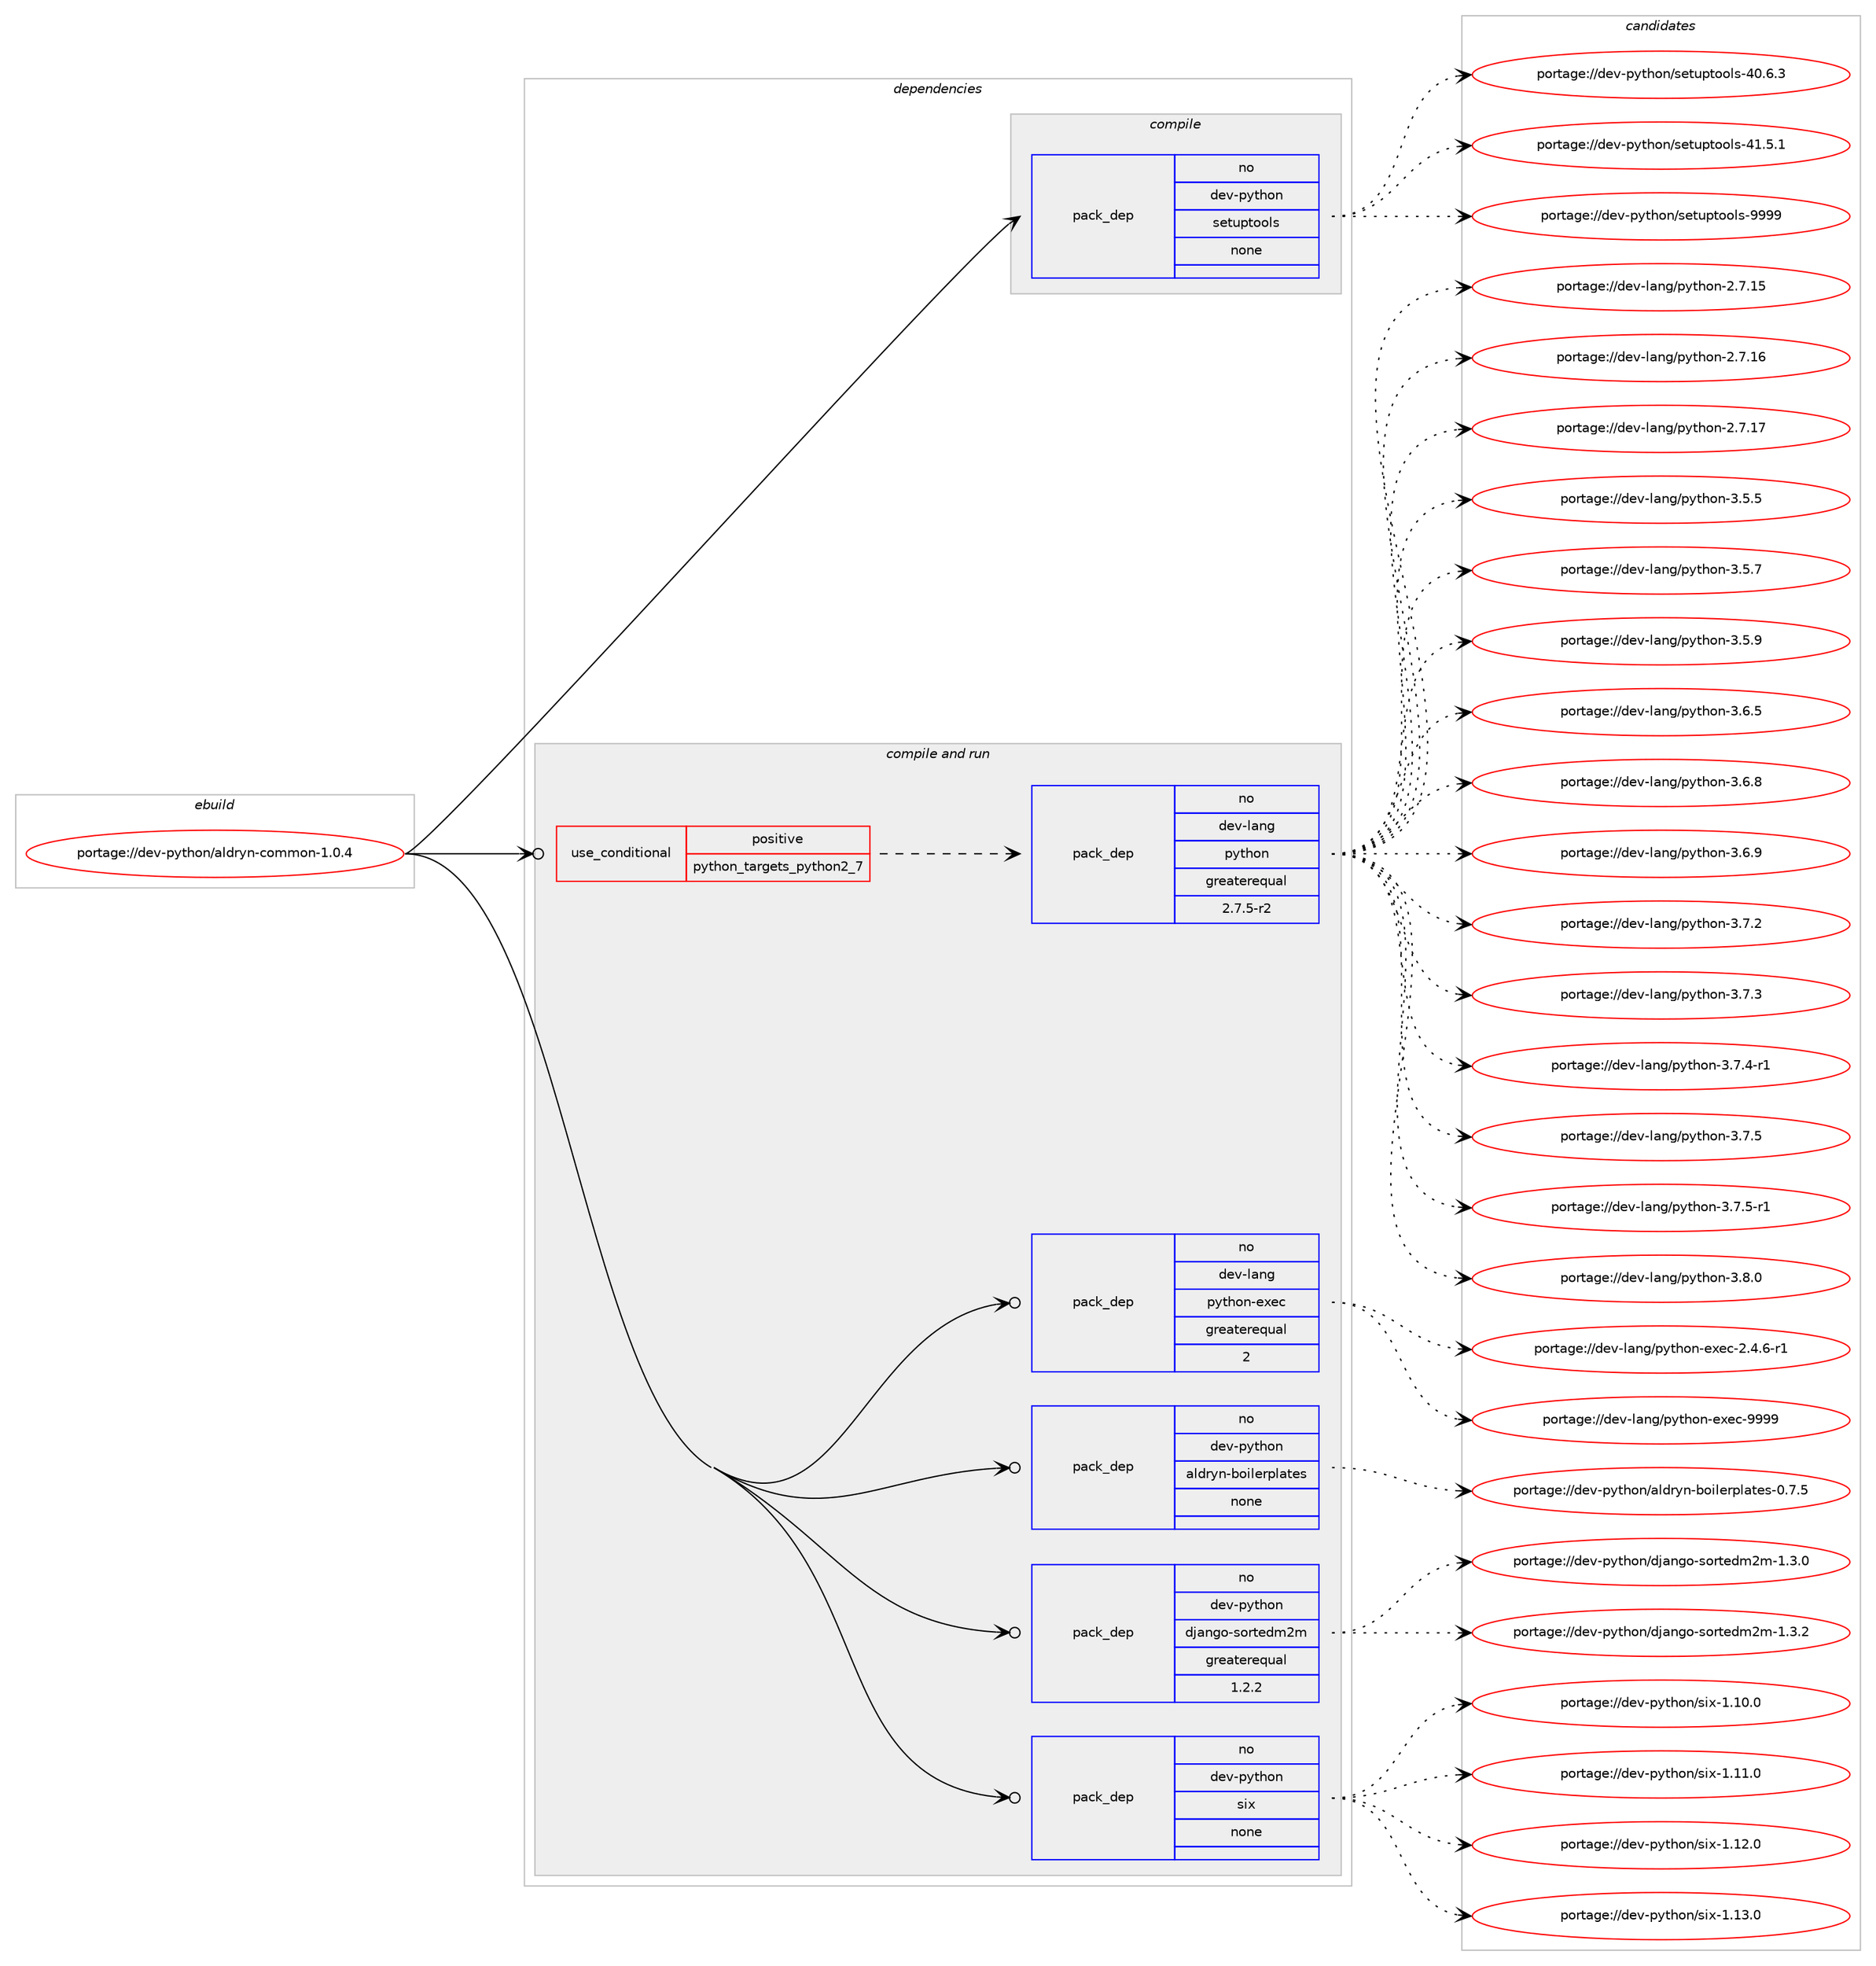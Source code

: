 digraph prolog {

# *************
# Graph options
# *************

newrank=true;
concentrate=true;
compound=true;
graph [rankdir=LR,fontname=Helvetica,fontsize=10,ranksep=1.5];#, ranksep=2.5, nodesep=0.2];
edge  [arrowhead=vee];
node  [fontname=Helvetica,fontsize=10];

# **********
# The ebuild
# **********

subgraph cluster_leftcol {
color=gray;
rank=same;
label=<<i>ebuild</i>>;
id [label="portage://dev-python/aldryn-common-1.0.4", color=red, width=4, href="../dev-python/aldryn-common-1.0.4.svg"];
}

# ****************
# The dependencies
# ****************

subgraph cluster_midcol {
color=gray;
label=<<i>dependencies</i>>;
subgraph cluster_compile {
fillcolor="#eeeeee";
style=filled;
label=<<i>compile</i>>;
subgraph pack100260 {
dependency128880 [label=<<TABLE BORDER="0" CELLBORDER="1" CELLSPACING="0" CELLPADDING="4" WIDTH="220"><TR><TD ROWSPAN="6" CELLPADDING="30">pack_dep</TD></TR><TR><TD WIDTH="110">no</TD></TR><TR><TD>dev-python</TD></TR><TR><TD>setuptools</TD></TR><TR><TD>none</TD></TR><TR><TD></TD></TR></TABLE>>, shape=none, color=blue];
}
id:e -> dependency128880:w [weight=20,style="solid",arrowhead="vee"];
}
subgraph cluster_compileandrun {
fillcolor="#eeeeee";
style=filled;
label=<<i>compile and run</i>>;
subgraph cond25317 {
dependency128881 [label=<<TABLE BORDER="0" CELLBORDER="1" CELLSPACING="0" CELLPADDING="4"><TR><TD ROWSPAN="3" CELLPADDING="10">use_conditional</TD></TR><TR><TD>positive</TD></TR><TR><TD>python_targets_python2_7</TD></TR></TABLE>>, shape=none, color=red];
subgraph pack100261 {
dependency128882 [label=<<TABLE BORDER="0" CELLBORDER="1" CELLSPACING="0" CELLPADDING="4" WIDTH="220"><TR><TD ROWSPAN="6" CELLPADDING="30">pack_dep</TD></TR><TR><TD WIDTH="110">no</TD></TR><TR><TD>dev-lang</TD></TR><TR><TD>python</TD></TR><TR><TD>greaterequal</TD></TR><TR><TD>2.7.5-r2</TD></TR></TABLE>>, shape=none, color=blue];
}
dependency128881:e -> dependency128882:w [weight=20,style="dashed",arrowhead="vee"];
}
id:e -> dependency128881:w [weight=20,style="solid",arrowhead="odotvee"];
subgraph pack100262 {
dependency128883 [label=<<TABLE BORDER="0" CELLBORDER="1" CELLSPACING="0" CELLPADDING="4" WIDTH="220"><TR><TD ROWSPAN="6" CELLPADDING="30">pack_dep</TD></TR><TR><TD WIDTH="110">no</TD></TR><TR><TD>dev-lang</TD></TR><TR><TD>python-exec</TD></TR><TR><TD>greaterequal</TD></TR><TR><TD>2</TD></TR></TABLE>>, shape=none, color=blue];
}
id:e -> dependency128883:w [weight=20,style="solid",arrowhead="odotvee"];
subgraph pack100263 {
dependency128884 [label=<<TABLE BORDER="0" CELLBORDER="1" CELLSPACING="0" CELLPADDING="4" WIDTH="220"><TR><TD ROWSPAN="6" CELLPADDING="30">pack_dep</TD></TR><TR><TD WIDTH="110">no</TD></TR><TR><TD>dev-python</TD></TR><TR><TD>aldryn-boilerplates</TD></TR><TR><TD>none</TD></TR><TR><TD></TD></TR></TABLE>>, shape=none, color=blue];
}
id:e -> dependency128884:w [weight=20,style="solid",arrowhead="odotvee"];
subgraph pack100264 {
dependency128885 [label=<<TABLE BORDER="0" CELLBORDER="1" CELLSPACING="0" CELLPADDING="4" WIDTH="220"><TR><TD ROWSPAN="6" CELLPADDING="30">pack_dep</TD></TR><TR><TD WIDTH="110">no</TD></TR><TR><TD>dev-python</TD></TR><TR><TD>django-sortedm2m</TD></TR><TR><TD>greaterequal</TD></TR><TR><TD>1.2.2</TD></TR></TABLE>>, shape=none, color=blue];
}
id:e -> dependency128885:w [weight=20,style="solid",arrowhead="odotvee"];
subgraph pack100265 {
dependency128886 [label=<<TABLE BORDER="0" CELLBORDER="1" CELLSPACING="0" CELLPADDING="4" WIDTH="220"><TR><TD ROWSPAN="6" CELLPADDING="30">pack_dep</TD></TR><TR><TD WIDTH="110">no</TD></TR><TR><TD>dev-python</TD></TR><TR><TD>six</TD></TR><TR><TD>none</TD></TR><TR><TD></TD></TR></TABLE>>, shape=none, color=blue];
}
id:e -> dependency128886:w [weight=20,style="solid",arrowhead="odotvee"];
}
subgraph cluster_run {
fillcolor="#eeeeee";
style=filled;
label=<<i>run</i>>;
}
}

# **************
# The candidates
# **************

subgraph cluster_choices {
rank=same;
color=gray;
label=<<i>candidates</i>>;

subgraph choice100260 {
color=black;
nodesep=1;
choiceportage100101118451121211161041111104711510111611711211611111110811545524846544651 [label="portage://dev-python/setuptools-40.6.3", color=red, width=4,href="../dev-python/setuptools-40.6.3.svg"];
choiceportage100101118451121211161041111104711510111611711211611111110811545524946534649 [label="portage://dev-python/setuptools-41.5.1", color=red, width=4,href="../dev-python/setuptools-41.5.1.svg"];
choiceportage10010111845112121116104111110471151011161171121161111111081154557575757 [label="portage://dev-python/setuptools-9999", color=red, width=4,href="../dev-python/setuptools-9999.svg"];
dependency128880:e -> choiceportage100101118451121211161041111104711510111611711211611111110811545524846544651:w [style=dotted,weight="100"];
dependency128880:e -> choiceportage100101118451121211161041111104711510111611711211611111110811545524946534649:w [style=dotted,weight="100"];
dependency128880:e -> choiceportage10010111845112121116104111110471151011161171121161111111081154557575757:w [style=dotted,weight="100"];
}
subgraph choice100261 {
color=black;
nodesep=1;
choiceportage10010111845108971101034711212111610411111045504655464953 [label="portage://dev-lang/python-2.7.15", color=red, width=4,href="../dev-lang/python-2.7.15.svg"];
choiceportage10010111845108971101034711212111610411111045504655464954 [label="portage://dev-lang/python-2.7.16", color=red, width=4,href="../dev-lang/python-2.7.16.svg"];
choiceportage10010111845108971101034711212111610411111045504655464955 [label="portage://dev-lang/python-2.7.17", color=red, width=4,href="../dev-lang/python-2.7.17.svg"];
choiceportage100101118451089711010347112121116104111110455146534653 [label="portage://dev-lang/python-3.5.5", color=red, width=4,href="../dev-lang/python-3.5.5.svg"];
choiceportage100101118451089711010347112121116104111110455146534655 [label="portage://dev-lang/python-3.5.7", color=red, width=4,href="../dev-lang/python-3.5.7.svg"];
choiceportage100101118451089711010347112121116104111110455146534657 [label="portage://dev-lang/python-3.5.9", color=red, width=4,href="../dev-lang/python-3.5.9.svg"];
choiceportage100101118451089711010347112121116104111110455146544653 [label="portage://dev-lang/python-3.6.5", color=red, width=4,href="../dev-lang/python-3.6.5.svg"];
choiceportage100101118451089711010347112121116104111110455146544656 [label="portage://dev-lang/python-3.6.8", color=red, width=4,href="../dev-lang/python-3.6.8.svg"];
choiceportage100101118451089711010347112121116104111110455146544657 [label="portage://dev-lang/python-3.6.9", color=red, width=4,href="../dev-lang/python-3.6.9.svg"];
choiceportage100101118451089711010347112121116104111110455146554650 [label="portage://dev-lang/python-3.7.2", color=red, width=4,href="../dev-lang/python-3.7.2.svg"];
choiceportage100101118451089711010347112121116104111110455146554651 [label="portage://dev-lang/python-3.7.3", color=red, width=4,href="../dev-lang/python-3.7.3.svg"];
choiceportage1001011184510897110103471121211161041111104551465546524511449 [label="portage://dev-lang/python-3.7.4-r1", color=red, width=4,href="../dev-lang/python-3.7.4-r1.svg"];
choiceportage100101118451089711010347112121116104111110455146554653 [label="portage://dev-lang/python-3.7.5", color=red, width=4,href="../dev-lang/python-3.7.5.svg"];
choiceportage1001011184510897110103471121211161041111104551465546534511449 [label="portage://dev-lang/python-3.7.5-r1", color=red, width=4,href="../dev-lang/python-3.7.5-r1.svg"];
choiceportage100101118451089711010347112121116104111110455146564648 [label="portage://dev-lang/python-3.8.0", color=red, width=4,href="../dev-lang/python-3.8.0.svg"];
dependency128882:e -> choiceportage10010111845108971101034711212111610411111045504655464953:w [style=dotted,weight="100"];
dependency128882:e -> choiceportage10010111845108971101034711212111610411111045504655464954:w [style=dotted,weight="100"];
dependency128882:e -> choiceportage10010111845108971101034711212111610411111045504655464955:w [style=dotted,weight="100"];
dependency128882:e -> choiceportage100101118451089711010347112121116104111110455146534653:w [style=dotted,weight="100"];
dependency128882:e -> choiceportage100101118451089711010347112121116104111110455146534655:w [style=dotted,weight="100"];
dependency128882:e -> choiceportage100101118451089711010347112121116104111110455146534657:w [style=dotted,weight="100"];
dependency128882:e -> choiceportage100101118451089711010347112121116104111110455146544653:w [style=dotted,weight="100"];
dependency128882:e -> choiceportage100101118451089711010347112121116104111110455146544656:w [style=dotted,weight="100"];
dependency128882:e -> choiceportage100101118451089711010347112121116104111110455146544657:w [style=dotted,weight="100"];
dependency128882:e -> choiceportage100101118451089711010347112121116104111110455146554650:w [style=dotted,weight="100"];
dependency128882:e -> choiceportage100101118451089711010347112121116104111110455146554651:w [style=dotted,weight="100"];
dependency128882:e -> choiceportage1001011184510897110103471121211161041111104551465546524511449:w [style=dotted,weight="100"];
dependency128882:e -> choiceportage100101118451089711010347112121116104111110455146554653:w [style=dotted,weight="100"];
dependency128882:e -> choiceportage1001011184510897110103471121211161041111104551465546534511449:w [style=dotted,weight="100"];
dependency128882:e -> choiceportage100101118451089711010347112121116104111110455146564648:w [style=dotted,weight="100"];
}
subgraph choice100262 {
color=black;
nodesep=1;
choiceportage10010111845108971101034711212111610411111045101120101994550465246544511449 [label="portage://dev-lang/python-exec-2.4.6-r1", color=red, width=4,href="../dev-lang/python-exec-2.4.6-r1.svg"];
choiceportage10010111845108971101034711212111610411111045101120101994557575757 [label="portage://dev-lang/python-exec-9999", color=red, width=4,href="../dev-lang/python-exec-9999.svg"];
dependency128883:e -> choiceportage10010111845108971101034711212111610411111045101120101994550465246544511449:w [style=dotted,weight="100"];
dependency128883:e -> choiceportage10010111845108971101034711212111610411111045101120101994557575757:w [style=dotted,weight="100"];
}
subgraph choice100263 {
color=black;
nodesep=1;
choiceportage100101118451121211161041111104797108100114121110459811110510810111411210897116101115454846554653 [label="portage://dev-python/aldryn-boilerplates-0.7.5", color=red, width=4,href="../dev-python/aldryn-boilerplates-0.7.5.svg"];
dependency128884:e -> choiceportage100101118451121211161041111104797108100114121110459811110510810111411210897116101115454846554653:w [style=dotted,weight="100"];
}
subgraph choice100264 {
color=black;
nodesep=1;
choiceportage1001011184511212111610411111047100106971101031114511511111411610110010950109454946514648 [label="portage://dev-python/django-sortedm2m-1.3.0", color=red, width=4,href="../dev-python/django-sortedm2m-1.3.0.svg"];
choiceportage1001011184511212111610411111047100106971101031114511511111411610110010950109454946514650 [label="portage://dev-python/django-sortedm2m-1.3.2", color=red, width=4,href="../dev-python/django-sortedm2m-1.3.2.svg"];
dependency128885:e -> choiceportage1001011184511212111610411111047100106971101031114511511111411610110010950109454946514648:w [style=dotted,weight="100"];
dependency128885:e -> choiceportage1001011184511212111610411111047100106971101031114511511111411610110010950109454946514650:w [style=dotted,weight="100"];
}
subgraph choice100265 {
color=black;
nodesep=1;
choiceportage100101118451121211161041111104711510512045494649484648 [label="portage://dev-python/six-1.10.0", color=red, width=4,href="../dev-python/six-1.10.0.svg"];
choiceportage100101118451121211161041111104711510512045494649494648 [label="portage://dev-python/six-1.11.0", color=red, width=4,href="../dev-python/six-1.11.0.svg"];
choiceportage100101118451121211161041111104711510512045494649504648 [label="portage://dev-python/six-1.12.0", color=red, width=4,href="../dev-python/six-1.12.0.svg"];
choiceportage100101118451121211161041111104711510512045494649514648 [label="portage://dev-python/six-1.13.0", color=red, width=4,href="../dev-python/six-1.13.0.svg"];
dependency128886:e -> choiceportage100101118451121211161041111104711510512045494649484648:w [style=dotted,weight="100"];
dependency128886:e -> choiceportage100101118451121211161041111104711510512045494649494648:w [style=dotted,weight="100"];
dependency128886:e -> choiceportage100101118451121211161041111104711510512045494649504648:w [style=dotted,weight="100"];
dependency128886:e -> choiceportage100101118451121211161041111104711510512045494649514648:w [style=dotted,weight="100"];
}
}

}

